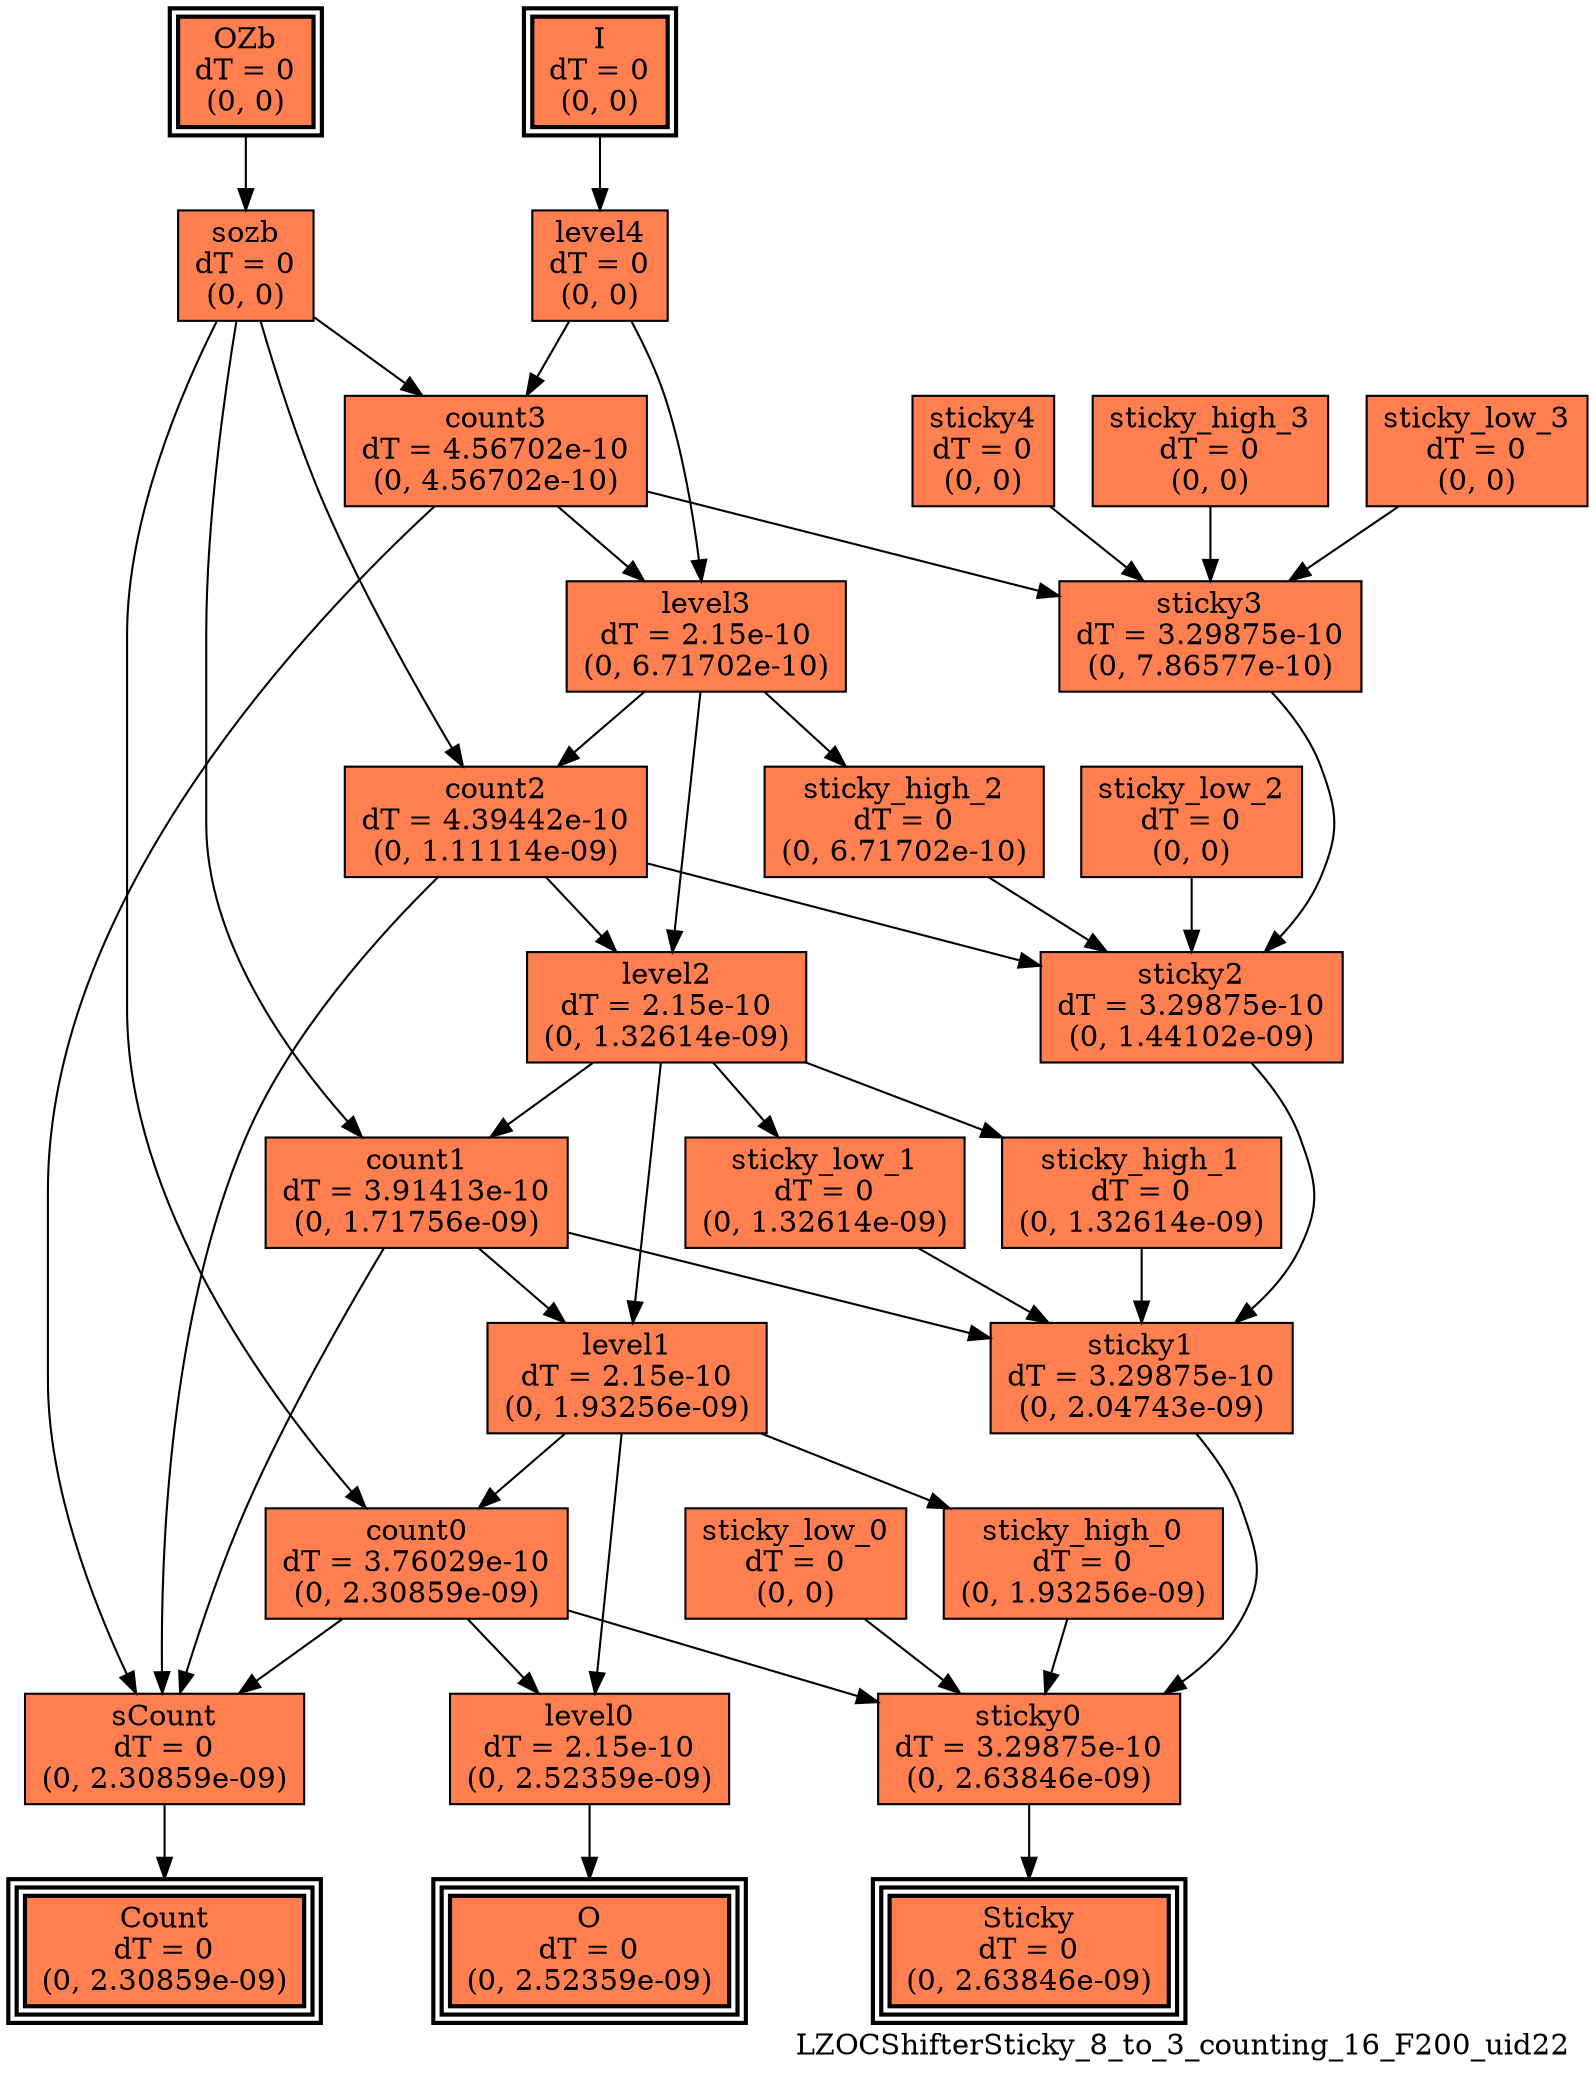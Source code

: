digraph LZOCShifterSticky_8_to_3_counting_16_F200_uid22
{
	//graph drawing options
	label=LZOCShifterSticky_8_to_3_counting_16_F200_uid22;
	labelloc=bottom;
	labeljust=right;
	ratio=auto;
	nodesep=0.25;
	ranksep=0.5;

	//input/output signals of operator LZOCShifterSticky_8_to_3_counting_16_F200_uid22
	I__LZOCShifterSticky_8_to_3_counting_16_F200_uid22 [ label="I\ndT = 0\n(0, 0)", shape=box, color=black, style="bold, filled", fillcolor=coral, peripheries=2 ];
	OZb__LZOCShifterSticky_8_to_3_counting_16_F200_uid22 [ label="OZb\ndT = 0\n(0, 0)", shape=box, color=black, style="bold, filled", fillcolor=coral, peripheries=2 ];
	Count__LZOCShifterSticky_8_to_3_counting_16_F200_uid22 [ label="Count\ndT = 0\n(0, 2.30859e-09)", shape=box, color=black, style="bold, filled", fillcolor=coral, peripheries=3 ];
	O__LZOCShifterSticky_8_to_3_counting_16_F200_uid22 [ label="O\ndT = 0\n(0, 2.52359e-09)", shape=box, color=black, style="bold, filled", fillcolor=coral, peripheries=3 ];
	Sticky__LZOCShifterSticky_8_to_3_counting_16_F200_uid22 [ label="Sticky\ndT = 0\n(0, 2.63846e-09)", shape=box, color=black, style="bold, filled", fillcolor=coral, peripheries=3 ];
	{rank=same I__LZOCShifterSticky_8_to_3_counting_16_F200_uid22, OZb__LZOCShifterSticky_8_to_3_counting_16_F200_uid22};
	{rank=same Count__LZOCShifterSticky_8_to_3_counting_16_F200_uid22, O__LZOCShifterSticky_8_to_3_counting_16_F200_uid22, Sticky__LZOCShifterSticky_8_to_3_counting_16_F200_uid22};
	//internal signals of operator LZOCShifterSticky_8_to_3_counting_16_F200_uid22
	level4__LZOCShifterSticky_8_to_3_counting_16_F200_uid22 [ label="level4\ndT = 0\n(0, 0)", shape=box, color=black, style=filled, fillcolor=coral, peripheries=1 ];
	sozb__LZOCShifterSticky_8_to_3_counting_16_F200_uid22 [ label="sozb\ndT = 0\n(0, 0)", shape=box, color=black, style=filled, fillcolor=coral, peripheries=1 ];
	sticky4__LZOCShifterSticky_8_to_3_counting_16_F200_uid22 [ label="sticky4\ndT = 0\n(0, 0)", shape=box, color=black, style=filled, fillcolor=coral, peripheries=1 ];
	count3__LZOCShifterSticky_8_to_3_counting_16_F200_uid22 [ label="count3\ndT = 4.56702e-10\n(0, 4.56702e-10)", shape=box, color=black, style=filled, fillcolor=coral, peripheries=1 ];
	level3__LZOCShifterSticky_8_to_3_counting_16_F200_uid22 [ label="level3\ndT = 2.15e-10\n(0, 6.71702e-10)", shape=box, color=black, style=filled, fillcolor=coral, peripheries=1 ];
	sticky_high_3__LZOCShifterSticky_8_to_3_counting_16_F200_uid22 [ label="sticky_high_3\ndT = 0\n(0, 0)", shape=box, color=black, style=filled, fillcolor=coral, peripheries=1 ];
	sticky_low_3__LZOCShifterSticky_8_to_3_counting_16_F200_uid22 [ label="sticky_low_3\ndT = 0\n(0, 0)", shape=box, color=black, style=filled, fillcolor=coral, peripheries=1 ];
	sticky3__LZOCShifterSticky_8_to_3_counting_16_F200_uid22 [ label="sticky3\ndT = 3.29875e-10\n(0, 7.86577e-10)", shape=box, color=black, style=filled, fillcolor=coral, peripheries=1 ];
	count2__LZOCShifterSticky_8_to_3_counting_16_F200_uid22 [ label="count2\ndT = 4.39442e-10\n(0, 1.11114e-09)", shape=box, color=black, style=filled, fillcolor=coral, peripheries=1 ];
	level2__LZOCShifterSticky_8_to_3_counting_16_F200_uid22 [ label="level2\ndT = 2.15e-10\n(0, 1.32614e-09)", shape=box, color=black, style=filled, fillcolor=coral, peripheries=1 ];
	sticky_high_2__LZOCShifterSticky_8_to_3_counting_16_F200_uid22 [ label="sticky_high_2\ndT = 0\n(0, 6.71702e-10)", shape=box, color=black, style=filled, fillcolor=coral, peripheries=1 ];
	sticky_low_2__LZOCShifterSticky_8_to_3_counting_16_F200_uid22 [ label="sticky_low_2\ndT = 0\n(0, 0)", shape=box, color=black, style=filled, fillcolor=coral, peripheries=1 ];
	sticky2__LZOCShifterSticky_8_to_3_counting_16_F200_uid22 [ label="sticky2\ndT = 3.29875e-10\n(0, 1.44102e-09)", shape=box, color=black, style=filled, fillcolor=coral, peripheries=1 ];
	count1__LZOCShifterSticky_8_to_3_counting_16_F200_uid22 [ label="count1\ndT = 3.91413e-10\n(0, 1.71756e-09)", shape=box, color=black, style=filled, fillcolor=coral, peripheries=1 ];
	level1__LZOCShifterSticky_8_to_3_counting_16_F200_uid22 [ label="level1\ndT = 2.15e-10\n(0, 1.93256e-09)", shape=box, color=black, style=filled, fillcolor=coral, peripheries=1 ];
	sticky_high_1__LZOCShifterSticky_8_to_3_counting_16_F200_uid22 [ label="sticky_high_1\ndT = 0\n(0, 1.32614e-09)", shape=box, color=black, style=filled, fillcolor=coral, peripheries=1 ];
	sticky_low_1__LZOCShifterSticky_8_to_3_counting_16_F200_uid22 [ label="sticky_low_1\ndT = 0\n(0, 1.32614e-09)", shape=box, color=black, style=filled, fillcolor=coral, peripheries=1 ];
	sticky1__LZOCShifterSticky_8_to_3_counting_16_F200_uid22 [ label="sticky1\ndT = 3.29875e-10\n(0, 2.04743e-09)", shape=box, color=black, style=filled, fillcolor=coral, peripheries=1 ];
	count0__LZOCShifterSticky_8_to_3_counting_16_F200_uid22 [ label="count0\ndT = 3.76029e-10\n(0, 2.30859e-09)", shape=box, color=black, style=filled, fillcolor=coral, peripheries=1 ];
	level0__LZOCShifterSticky_8_to_3_counting_16_F200_uid22 [ label="level0\ndT = 2.15e-10\n(0, 2.52359e-09)", shape=box, color=black, style=filled, fillcolor=coral, peripheries=1 ];
	sticky_high_0__LZOCShifterSticky_8_to_3_counting_16_F200_uid22 [ label="sticky_high_0\ndT = 0\n(0, 1.93256e-09)", shape=box, color=black, style=filled, fillcolor=coral, peripheries=1 ];
	sticky_low_0__LZOCShifterSticky_8_to_3_counting_16_F200_uid22 [ label="sticky_low_0\ndT = 0\n(0, 0)", shape=box, color=black, style=filled, fillcolor=coral, peripheries=1 ];
	sticky0__LZOCShifterSticky_8_to_3_counting_16_F200_uid22 [ label="sticky0\ndT = 3.29875e-10\n(0, 2.63846e-09)", shape=box, color=black, style=filled, fillcolor=coral, peripheries=1 ];
	sCount__LZOCShifterSticky_8_to_3_counting_16_F200_uid22 [ label="sCount\ndT = 0\n(0, 2.30859e-09)", shape=box, color=black, style=filled, fillcolor=coral, peripheries=1 ];

	//subcomponents of operator LZOCShifterSticky_8_to_3_counting_16_F200_uid22

	//input and internal signal connections of operator LZOCShifterSticky_8_to_3_counting_16_F200_uid22
	I__LZOCShifterSticky_8_to_3_counting_16_F200_uid22 -> level4__LZOCShifterSticky_8_to_3_counting_16_F200_uid22 [ arrowhead=normal, arrowsize=1.0, arrowtail=normal, color=black, dir=forward  ];
	OZb__LZOCShifterSticky_8_to_3_counting_16_F200_uid22 -> sozb__LZOCShifterSticky_8_to_3_counting_16_F200_uid22 [ arrowhead=normal, arrowsize=1.0, arrowtail=normal, color=black, dir=forward  ];
	level4__LZOCShifterSticky_8_to_3_counting_16_F200_uid22 -> count3__LZOCShifterSticky_8_to_3_counting_16_F200_uid22 [ arrowhead=normal, arrowsize=1.0, arrowtail=normal, color=black, dir=forward  ];
	level4__LZOCShifterSticky_8_to_3_counting_16_F200_uid22 -> level3__LZOCShifterSticky_8_to_3_counting_16_F200_uid22 [ arrowhead=normal, arrowsize=1.0, arrowtail=normal, color=black, dir=forward  ];
	sozb__LZOCShifterSticky_8_to_3_counting_16_F200_uid22 -> count3__LZOCShifterSticky_8_to_3_counting_16_F200_uid22 [ arrowhead=normal, arrowsize=1.0, arrowtail=normal, color=black, dir=forward  ];
	sozb__LZOCShifterSticky_8_to_3_counting_16_F200_uid22 -> count2__LZOCShifterSticky_8_to_3_counting_16_F200_uid22 [ arrowhead=normal, arrowsize=1.0, arrowtail=normal, color=black, dir=forward  ];
	sozb__LZOCShifterSticky_8_to_3_counting_16_F200_uid22 -> count1__LZOCShifterSticky_8_to_3_counting_16_F200_uid22 [ arrowhead=normal, arrowsize=1.0, arrowtail=normal, color=black, dir=forward  ];
	sozb__LZOCShifterSticky_8_to_3_counting_16_F200_uid22 -> count0__LZOCShifterSticky_8_to_3_counting_16_F200_uid22 [ arrowhead=normal, arrowsize=1.0, arrowtail=normal, color=black, dir=forward  ];
	sticky4__LZOCShifterSticky_8_to_3_counting_16_F200_uid22 -> sticky3__LZOCShifterSticky_8_to_3_counting_16_F200_uid22 [ arrowhead=normal, arrowsize=1.0, arrowtail=normal, color=black, dir=forward  ];
	count3__LZOCShifterSticky_8_to_3_counting_16_F200_uid22 -> level3__LZOCShifterSticky_8_to_3_counting_16_F200_uid22 [ arrowhead=normal, arrowsize=1.0, arrowtail=normal, color=black, dir=forward  ];
	count3__LZOCShifterSticky_8_to_3_counting_16_F200_uid22 -> sticky3__LZOCShifterSticky_8_to_3_counting_16_F200_uid22 [ arrowhead=normal, arrowsize=1.0, arrowtail=normal, color=black, dir=forward  ];
	count3__LZOCShifterSticky_8_to_3_counting_16_F200_uid22 -> sCount__LZOCShifterSticky_8_to_3_counting_16_F200_uid22 [ arrowhead=normal, arrowsize=1.0, arrowtail=normal, color=black, dir=forward  ];
	level3__LZOCShifterSticky_8_to_3_counting_16_F200_uid22 -> count2__LZOCShifterSticky_8_to_3_counting_16_F200_uid22 [ arrowhead=normal, arrowsize=1.0, arrowtail=normal, color=black, dir=forward  ];
	level3__LZOCShifterSticky_8_to_3_counting_16_F200_uid22 -> level2__LZOCShifterSticky_8_to_3_counting_16_F200_uid22 [ arrowhead=normal, arrowsize=1.0, arrowtail=normal, color=black, dir=forward  ];
	level3__LZOCShifterSticky_8_to_3_counting_16_F200_uid22 -> sticky_high_2__LZOCShifterSticky_8_to_3_counting_16_F200_uid22 [ arrowhead=normal, arrowsize=1.0, arrowtail=normal, color=black, dir=forward  ];
	sticky_high_3__LZOCShifterSticky_8_to_3_counting_16_F200_uid22 -> sticky3__LZOCShifterSticky_8_to_3_counting_16_F200_uid22 [ arrowhead=normal, arrowsize=1.0, arrowtail=normal, color=black, dir=forward  ];
	sticky_low_3__LZOCShifterSticky_8_to_3_counting_16_F200_uid22 -> sticky3__LZOCShifterSticky_8_to_3_counting_16_F200_uid22 [ arrowhead=normal, arrowsize=1.0, arrowtail=normal, color=black, dir=forward  ];
	sticky3__LZOCShifterSticky_8_to_3_counting_16_F200_uid22 -> sticky2__LZOCShifterSticky_8_to_3_counting_16_F200_uid22 [ arrowhead=normal, arrowsize=1.0, arrowtail=normal, color=black, dir=forward  ];
	count2__LZOCShifterSticky_8_to_3_counting_16_F200_uid22 -> level2__LZOCShifterSticky_8_to_3_counting_16_F200_uid22 [ arrowhead=normal, arrowsize=1.0, arrowtail=normal, color=black, dir=forward  ];
	count2__LZOCShifterSticky_8_to_3_counting_16_F200_uid22 -> sticky2__LZOCShifterSticky_8_to_3_counting_16_F200_uid22 [ arrowhead=normal, arrowsize=1.0, arrowtail=normal, color=black, dir=forward  ];
	count2__LZOCShifterSticky_8_to_3_counting_16_F200_uid22 -> sCount__LZOCShifterSticky_8_to_3_counting_16_F200_uid22 [ arrowhead=normal, arrowsize=1.0, arrowtail=normal, color=black, dir=forward  ];
	level2__LZOCShifterSticky_8_to_3_counting_16_F200_uid22 -> count1__LZOCShifterSticky_8_to_3_counting_16_F200_uid22 [ arrowhead=normal, arrowsize=1.0, arrowtail=normal, color=black, dir=forward  ];
	level2__LZOCShifterSticky_8_to_3_counting_16_F200_uid22 -> level1__LZOCShifterSticky_8_to_3_counting_16_F200_uid22 [ arrowhead=normal, arrowsize=1.0, arrowtail=normal, color=black, dir=forward  ];
	level2__LZOCShifterSticky_8_to_3_counting_16_F200_uid22 -> sticky_high_1__LZOCShifterSticky_8_to_3_counting_16_F200_uid22 [ arrowhead=normal, arrowsize=1.0, arrowtail=normal, color=black, dir=forward  ];
	level2__LZOCShifterSticky_8_to_3_counting_16_F200_uid22 -> sticky_low_1__LZOCShifterSticky_8_to_3_counting_16_F200_uid22 [ arrowhead=normal, arrowsize=1.0, arrowtail=normal, color=black, dir=forward  ];
	sticky_high_2__LZOCShifterSticky_8_to_3_counting_16_F200_uid22 -> sticky2__LZOCShifterSticky_8_to_3_counting_16_F200_uid22 [ arrowhead=normal, arrowsize=1.0, arrowtail=normal, color=black, dir=forward  ];
	sticky_low_2__LZOCShifterSticky_8_to_3_counting_16_F200_uid22 -> sticky2__LZOCShifterSticky_8_to_3_counting_16_F200_uid22 [ arrowhead=normal, arrowsize=1.0, arrowtail=normal, color=black, dir=forward  ];
	sticky2__LZOCShifterSticky_8_to_3_counting_16_F200_uid22 -> sticky1__LZOCShifterSticky_8_to_3_counting_16_F200_uid22 [ arrowhead=normal, arrowsize=1.0, arrowtail=normal, color=black, dir=forward  ];
	count1__LZOCShifterSticky_8_to_3_counting_16_F200_uid22 -> level1__LZOCShifterSticky_8_to_3_counting_16_F200_uid22 [ arrowhead=normal, arrowsize=1.0, arrowtail=normal, color=black, dir=forward  ];
	count1__LZOCShifterSticky_8_to_3_counting_16_F200_uid22 -> sticky1__LZOCShifterSticky_8_to_3_counting_16_F200_uid22 [ arrowhead=normal, arrowsize=1.0, arrowtail=normal, color=black, dir=forward  ];
	count1__LZOCShifterSticky_8_to_3_counting_16_F200_uid22 -> sCount__LZOCShifterSticky_8_to_3_counting_16_F200_uid22 [ arrowhead=normal, arrowsize=1.0, arrowtail=normal, color=black, dir=forward  ];
	level1__LZOCShifterSticky_8_to_3_counting_16_F200_uid22 -> count0__LZOCShifterSticky_8_to_3_counting_16_F200_uid22 [ arrowhead=normal, arrowsize=1.0, arrowtail=normal, color=black, dir=forward  ];
	level1__LZOCShifterSticky_8_to_3_counting_16_F200_uid22 -> level0__LZOCShifterSticky_8_to_3_counting_16_F200_uid22 [ arrowhead=normal, arrowsize=1.0, arrowtail=normal, color=black, dir=forward  ];
	level1__LZOCShifterSticky_8_to_3_counting_16_F200_uid22 -> sticky_high_0__LZOCShifterSticky_8_to_3_counting_16_F200_uid22 [ arrowhead=normal, arrowsize=1.0, arrowtail=normal, color=black, dir=forward  ];
	sticky_high_1__LZOCShifterSticky_8_to_3_counting_16_F200_uid22 -> sticky1__LZOCShifterSticky_8_to_3_counting_16_F200_uid22 [ arrowhead=normal, arrowsize=1.0, arrowtail=normal, color=black, dir=forward  ];
	sticky_low_1__LZOCShifterSticky_8_to_3_counting_16_F200_uid22 -> sticky1__LZOCShifterSticky_8_to_3_counting_16_F200_uid22 [ arrowhead=normal, arrowsize=1.0, arrowtail=normal, color=black, dir=forward  ];
	sticky1__LZOCShifterSticky_8_to_3_counting_16_F200_uid22 -> sticky0__LZOCShifterSticky_8_to_3_counting_16_F200_uid22 [ arrowhead=normal, arrowsize=1.0, arrowtail=normal, color=black, dir=forward  ];
	count0__LZOCShifterSticky_8_to_3_counting_16_F200_uid22 -> level0__LZOCShifterSticky_8_to_3_counting_16_F200_uid22 [ arrowhead=normal, arrowsize=1.0, arrowtail=normal, color=black, dir=forward  ];
	count0__LZOCShifterSticky_8_to_3_counting_16_F200_uid22 -> sticky0__LZOCShifterSticky_8_to_3_counting_16_F200_uid22 [ arrowhead=normal, arrowsize=1.0, arrowtail=normal, color=black, dir=forward  ];
	count0__LZOCShifterSticky_8_to_3_counting_16_F200_uid22 -> sCount__LZOCShifterSticky_8_to_3_counting_16_F200_uid22 [ arrowhead=normal, arrowsize=1.0, arrowtail=normal, color=black, dir=forward  ];
	level0__LZOCShifterSticky_8_to_3_counting_16_F200_uid22 -> O__LZOCShifterSticky_8_to_3_counting_16_F200_uid22 [ arrowhead=normal, arrowsize=1.0, arrowtail=normal, color=black, dir=forward  ];
	sticky_high_0__LZOCShifterSticky_8_to_3_counting_16_F200_uid22 -> sticky0__LZOCShifterSticky_8_to_3_counting_16_F200_uid22 [ arrowhead=normal, arrowsize=1.0, arrowtail=normal, color=black, dir=forward  ];
	sticky_low_0__LZOCShifterSticky_8_to_3_counting_16_F200_uid22 -> sticky0__LZOCShifterSticky_8_to_3_counting_16_F200_uid22 [ arrowhead=normal, arrowsize=1.0, arrowtail=normal, color=black, dir=forward  ];
	sticky0__LZOCShifterSticky_8_to_3_counting_16_F200_uid22 -> Sticky__LZOCShifterSticky_8_to_3_counting_16_F200_uid22 [ arrowhead=normal, arrowsize=1.0, arrowtail=normal, color=black, dir=forward  ];
	sCount__LZOCShifterSticky_8_to_3_counting_16_F200_uid22 -> Count__LZOCShifterSticky_8_to_3_counting_16_F200_uid22 [ arrowhead=normal, arrowsize=1.0, arrowtail=normal, color=black, dir=forward  ];
}

